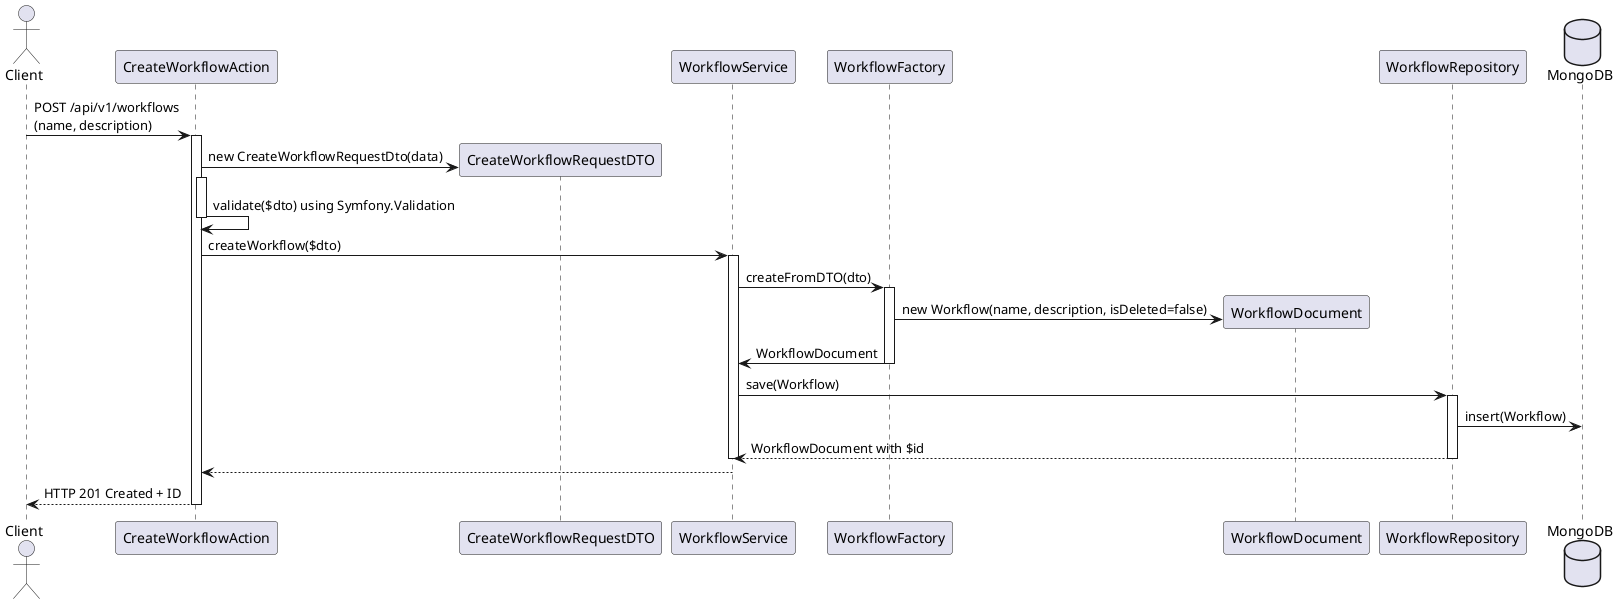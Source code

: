 @startuml "Workflow creation"
actor Client
participant "CreateWorkflowAction" as Action
participant "CreateWorkflowRequestDTO" as DTO
participant "WorkflowService"
participant "WorkflowFactory" as Factory
participant WorkflowDocument
participant "WorkflowRepository" as Repository
database "MongoDB"

Client -> Action : POST /api/v1/workflows\n(name, description)
activate Action
create DTO
Action -> DTO : new CreateWorkflowRequestDto(data)


activate Action
Action -> Action : validate($dto) using Symfony.Validation
deactivate Action

Action -> WorkflowService : createWorkflow($dto) 
activate WorkflowService

WorkflowService -> Factory : createFromDTO(dto)
activate Factory

create WorkflowDocument
Factory -> WorkflowDocument : new Workflow(name, description, isDeleted=false)
WorkflowService <- Factory : WorkflowDocument

deactivate Factory

WorkflowService -> Repository : save(Workflow)

activate Repository

Repository -> MongoDB : insert(Workflow)
WorkflowService <-- Repository: WorkflowDocument with $id
deactivate Repository

deactivate WorkflowService

Action <-- WorkflowService
Action --> Client : HTTP 201 Created + ID
deactivate Action
@enduml
